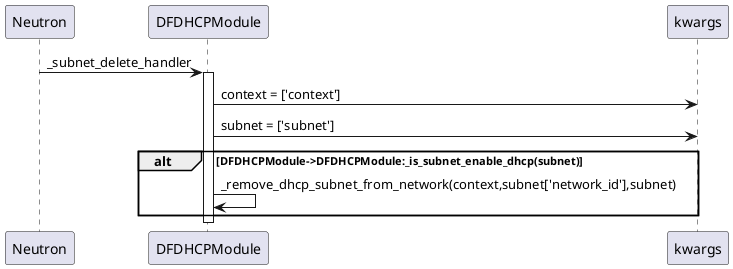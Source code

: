 @startuml on subnet delete
Neutron->DFDHCPModule:_subnet_delete_handler
activate DFDHCPModule
DFDHCPModule->kwargs:context = ['context']
DFDHCPModule->kwargs:subnet = ['subnet']
alt DFDHCPModule->DFDHCPModule:_is_subnet_enable_dhcp(subnet)
    DFDHCPModule->DFDHCPModule:_remove_dhcp_subnet_from_network(context,subnet['network_id'],subnet)
end
deactivate
@enduml